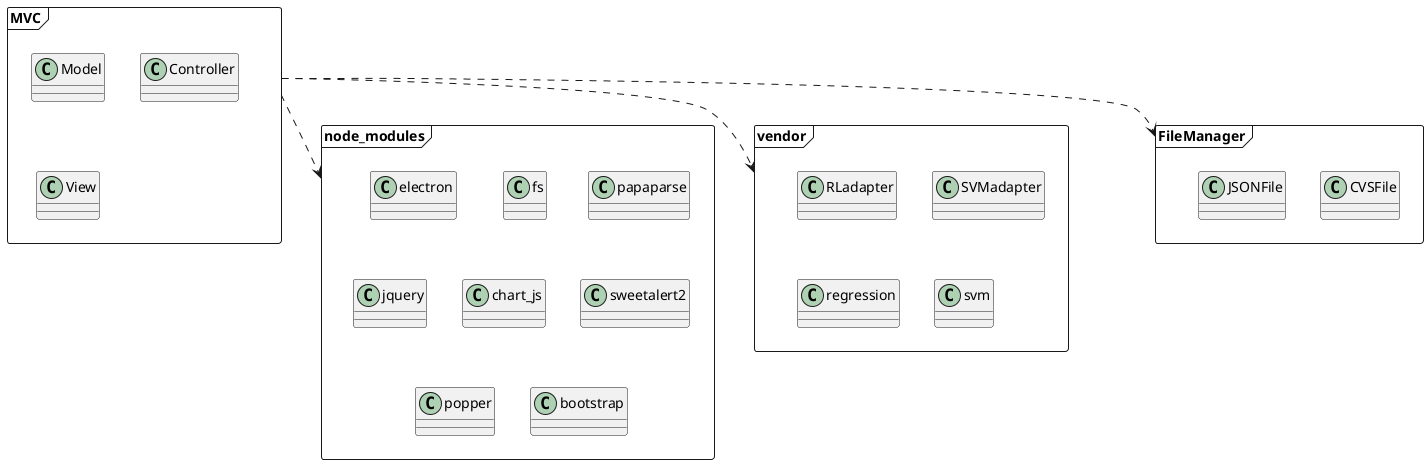 @startuml

package node_modules <<Frame>> {
  class electron
  class fs
  class papaparse
  class jquery
  class chart_js
  class sweetalert2
  class popper
  class bootstrap
}

package vendor <<Frame>> {
  class RLadapter
  Class SVMadapter
  class regression
  class svm
}

package FileManager <<Frame>> {
  class CVSFile
  class JSONFile
}

package MVC <<Frame>> {
  class Model 
  class Controller
  class View
}

MVC ..> vendor
MVC ..> FileManager
MVC ..> node_modules

@enduml